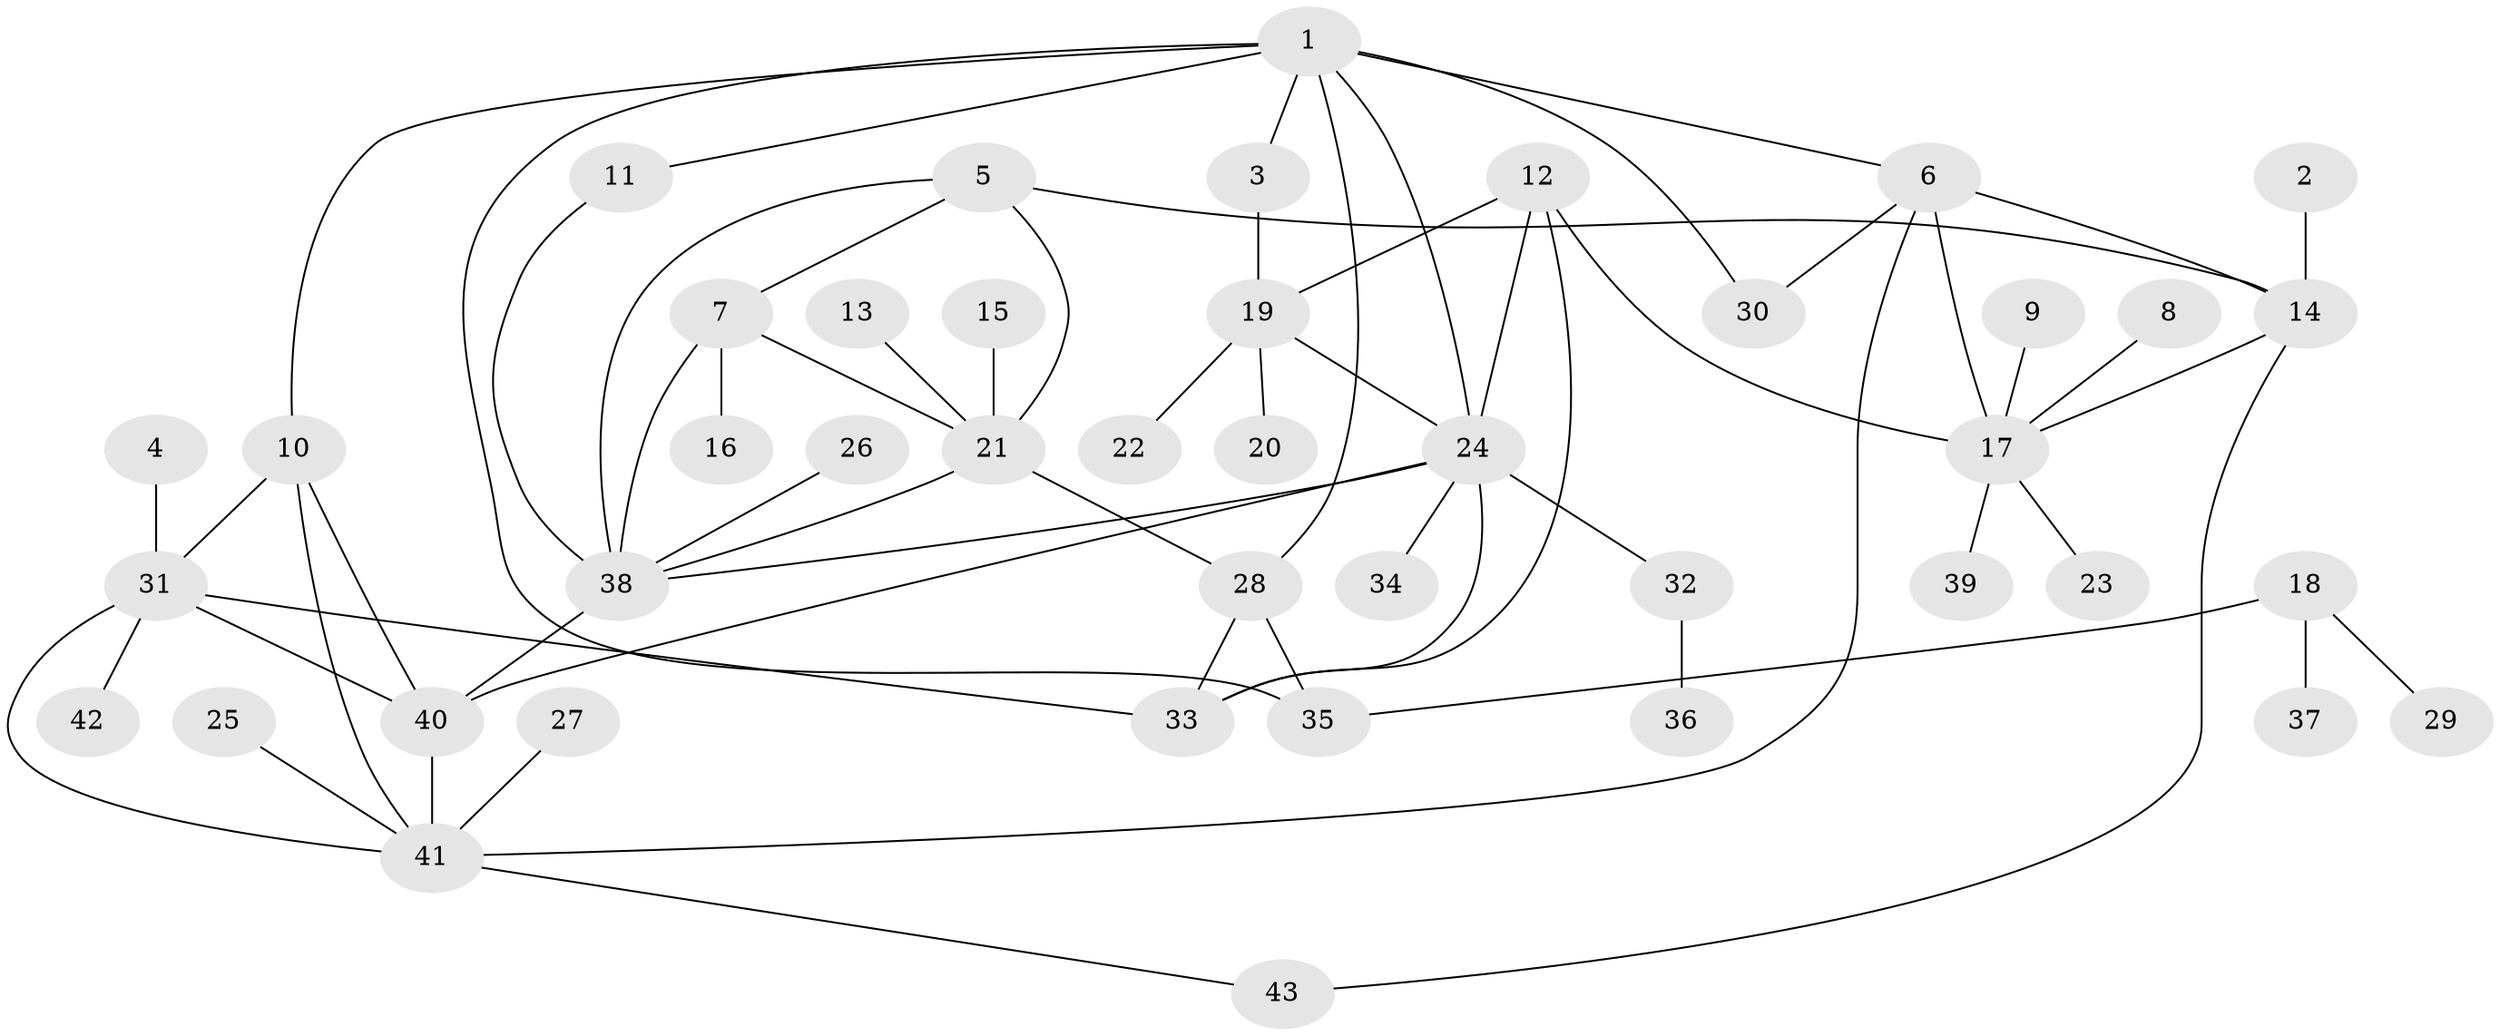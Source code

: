 // original degree distribution, {10: 0.011627906976744186, 5: 0.08139534883720931, 8: 0.03488372093023256, 7: 0.046511627906976744, 6: 0.011627906976744186, 9: 0.023255813953488372, 4: 0.03488372093023256, 11: 0.011627906976744186, 3: 0.023255813953488372, 1: 0.5581395348837209, 2: 0.16279069767441862}
// Generated by graph-tools (version 1.1) at 2025/02/03/09/25 03:02:45]
// undirected, 43 vertices, 64 edges
graph export_dot {
graph [start="1"]
  node [color=gray90,style=filled];
  1;
  2;
  3;
  4;
  5;
  6;
  7;
  8;
  9;
  10;
  11;
  12;
  13;
  14;
  15;
  16;
  17;
  18;
  19;
  20;
  21;
  22;
  23;
  24;
  25;
  26;
  27;
  28;
  29;
  30;
  31;
  32;
  33;
  34;
  35;
  36;
  37;
  38;
  39;
  40;
  41;
  42;
  43;
  1 -- 3 [weight=1.0];
  1 -- 6 [weight=1.0];
  1 -- 10 [weight=1.0];
  1 -- 11 [weight=1.0];
  1 -- 24 [weight=1.0];
  1 -- 28 [weight=2.0];
  1 -- 30 [weight=1.0];
  1 -- 35 [weight=2.0];
  2 -- 14 [weight=1.0];
  3 -- 19 [weight=1.0];
  4 -- 31 [weight=1.0];
  5 -- 7 [weight=1.0];
  5 -- 14 [weight=1.0];
  5 -- 21 [weight=1.0];
  5 -- 38 [weight=1.0];
  6 -- 14 [weight=2.0];
  6 -- 17 [weight=2.0];
  6 -- 30 [weight=1.0];
  6 -- 41 [weight=1.0];
  7 -- 16 [weight=1.0];
  7 -- 21 [weight=1.0];
  7 -- 38 [weight=1.0];
  8 -- 17 [weight=1.0];
  9 -- 17 [weight=1.0];
  10 -- 31 [weight=1.0];
  10 -- 40 [weight=1.0];
  10 -- 41 [weight=1.0];
  11 -- 38 [weight=1.0];
  12 -- 17 [weight=1.0];
  12 -- 19 [weight=2.0];
  12 -- 24 [weight=2.0];
  12 -- 33 [weight=1.0];
  13 -- 21 [weight=1.0];
  14 -- 17 [weight=1.0];
  14 -- 43 [weight=1.0];
  15 -- 21 [weight=1.0];
  17 -- 23 [weight=1.0];
  17 -- 39 [weight=1.0];
  18 -- 29 [weight=1.0];
  18 -- 35 [weight=1.0];
  18 -- 37 [weight=1.0];
  19 -- 20 [weight=1.0];
  19 -- 22 [weight=1.0];
  19 -- 24 [weight=1.0];
  21 -- 28 [weight=1.0];
  21 -- 38 [weight=1.0];
  24 -- 32 [weight=1.0];
  24 -- 33 [weight=1.0];
  24 -- 34 [weight=1.0];
  24 -- 38 [weight=1.0];
  24 -- 40 [weight=1.0];
  25 -- 41 [weight=1.0];
  26 -- 38 [weight=1.0];
  27 -- 41 [weight=1.0];
  28 -- 33 [weight=1.0];
  28 -- 35 [weight=1.0];
  31 -- 33 [weight=1.0];
  31 -- 40 [weight=1.0];
  31 -- 41 [weight=1.0];
  31 -- 42 [weight=1.0];
  32 -- 36 [weight=1.0];
  38 -- 40 [weight=1.0];
  40 -- 41 [weight=1.0];
  41 -- 43 [weight=1.0];
}
